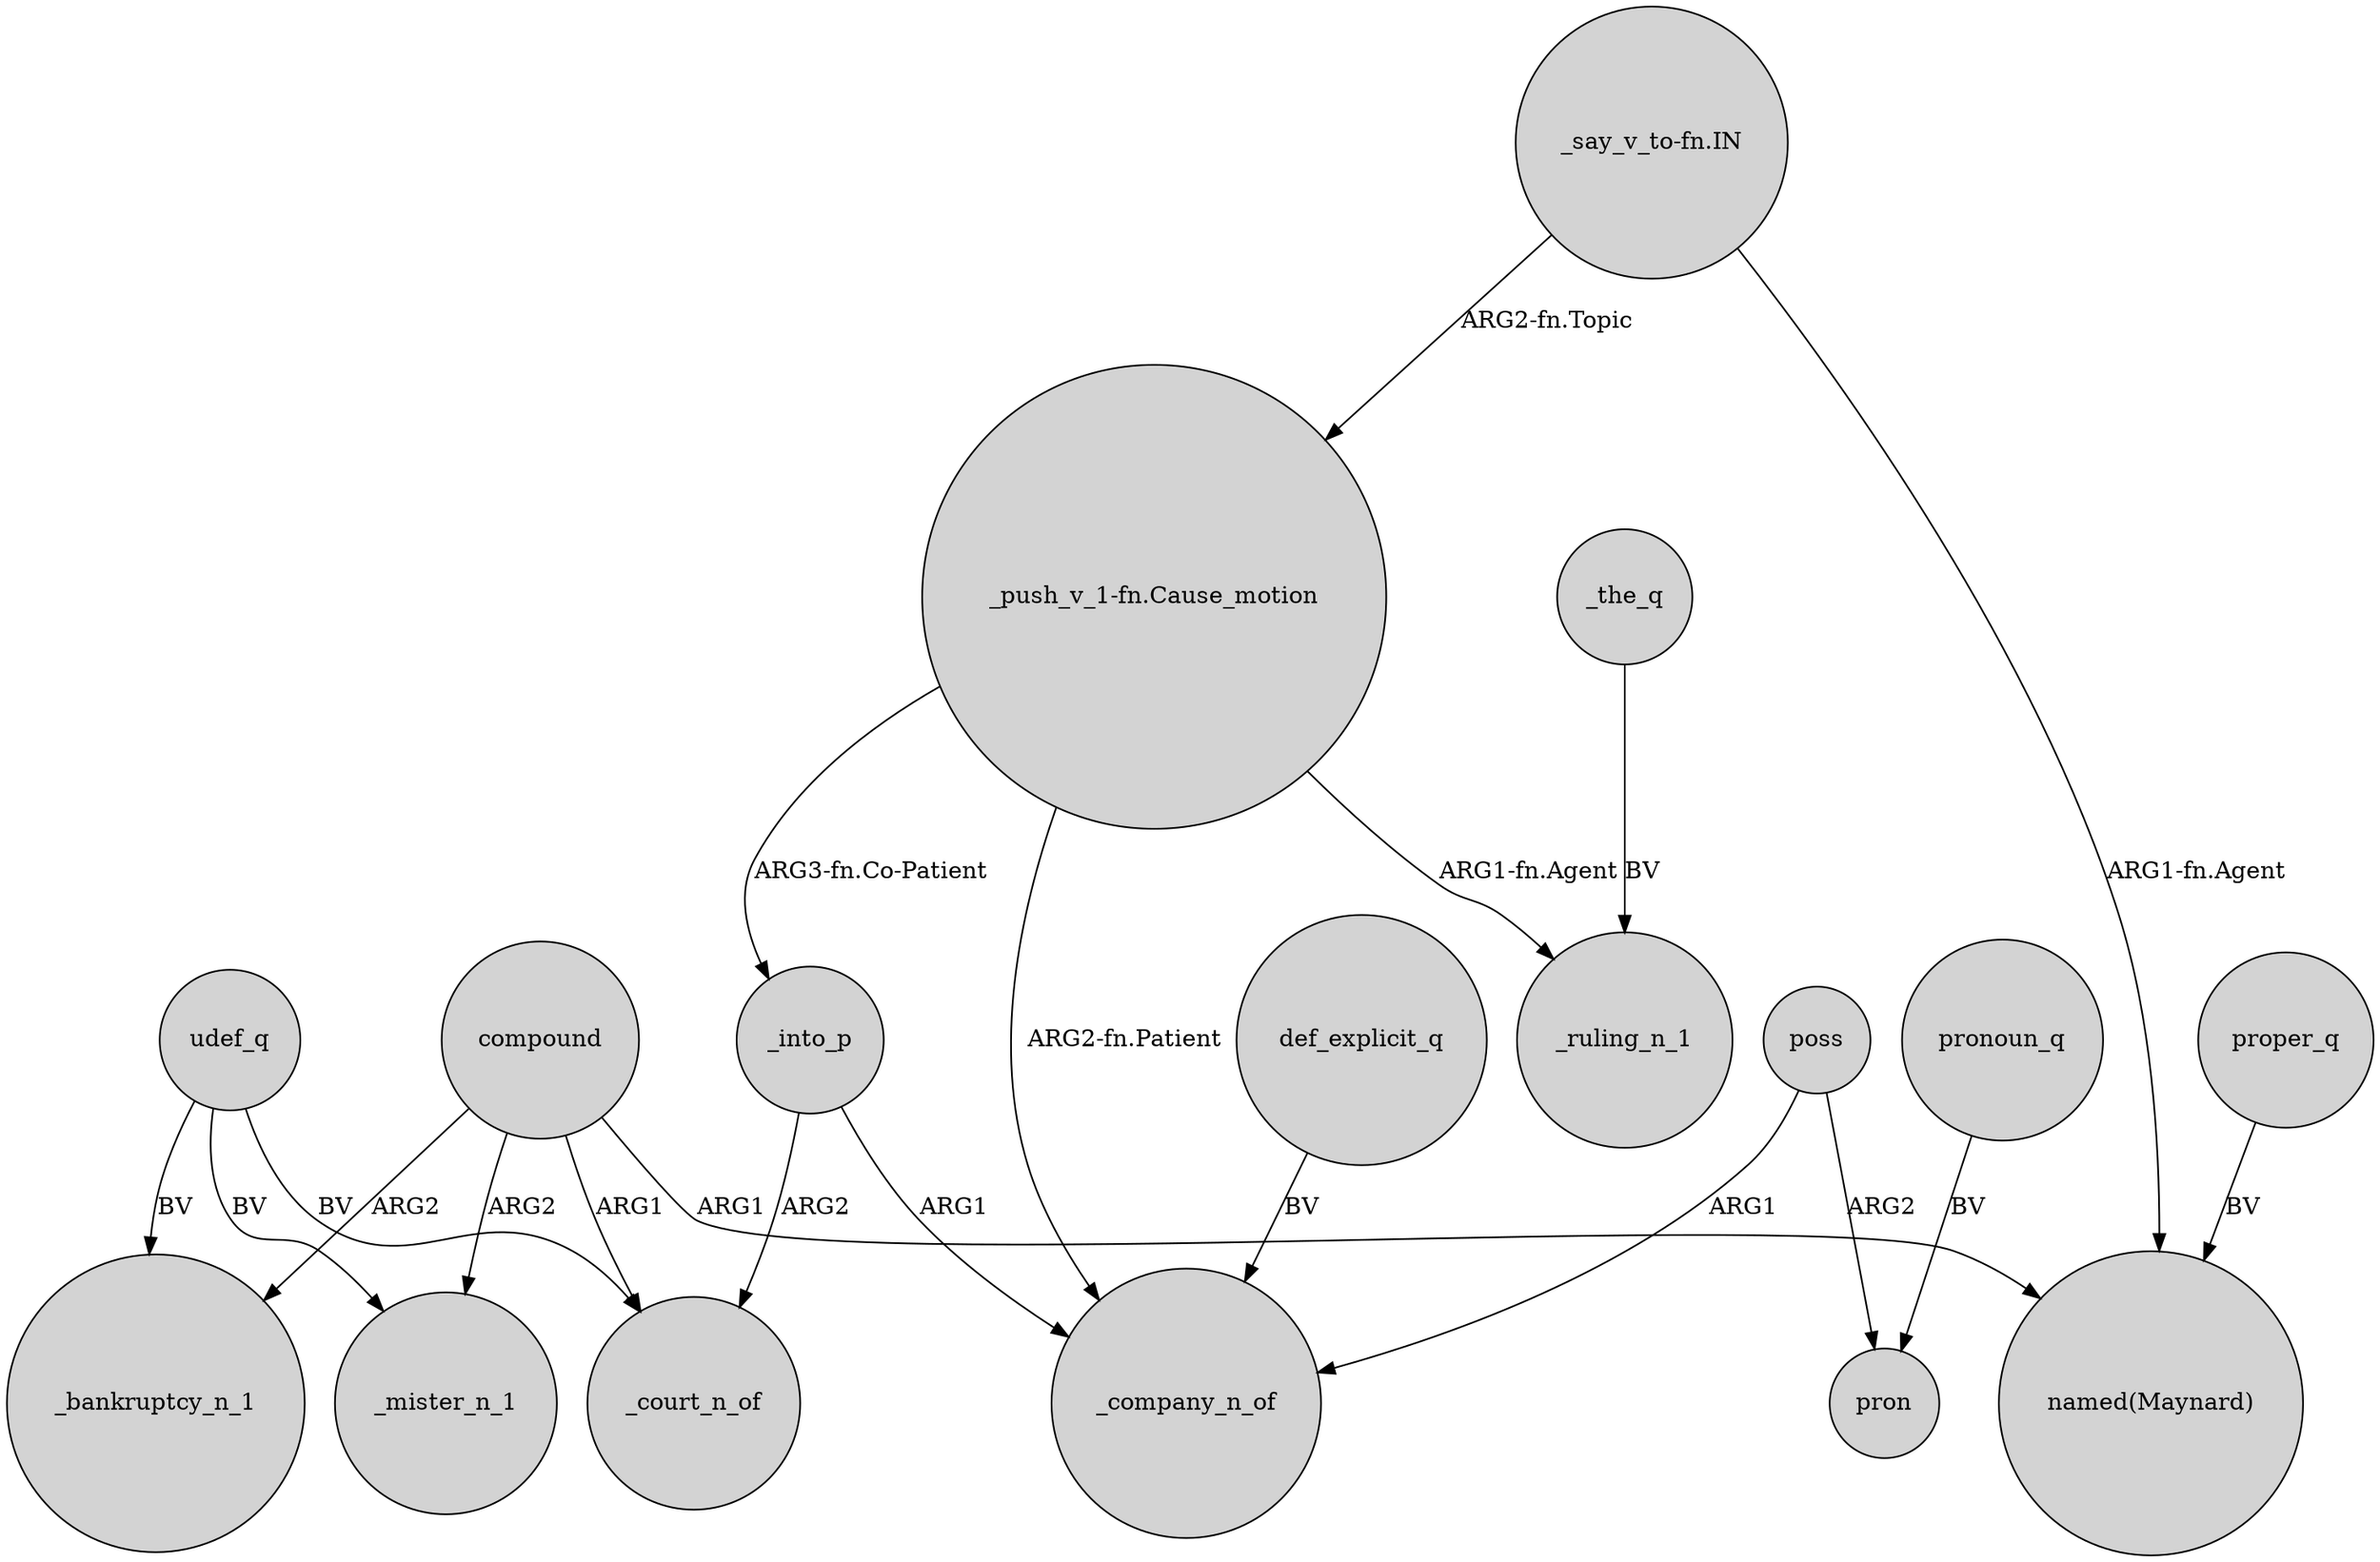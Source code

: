 digraph {
	node [shape=circle style=filled]
	udef_q -> _bankruptcy_n_1 [label=BV]
	poss -> pron [label=ARG2]
	"_push_v_1-fn.Cause_motion" -> _into_p [label="ARG3-fn.Co-Patient"]
	compound -> _bankruptcy_n_1 [label=ARG2]
	compound -> _mister_n_1 [label=ARG2]
	udef_q -> _court_n_of [label=BV]
	compound -> "named(Maynard)" [label=ARG1]
	"_push_v_1-fn.Cause_motion" -> _company_n_of [label="ARG2-fn.Patient"]
	udef_q -> _mister_n_1 [label=BV]
	"_say_v_to-fn.IN" -> "_push_v_1-fn.Cause_motion" [label="ARG2-fn.Topic"]
	"_push_v_1-fn.Cause_motion" -> _ruling_n_1 [label="ARG1-fn.Agent"]
	def_explicit_q -> _company_n_of [label=BV]
	pronoun_q -> pron [label=BV]
	proper_q -> "named(Maynard)" [label=BV]
	poss -> _company_n_of [label=ARG1]
	"_say_v_to-fn.IN" -> "named(Maynard)" [label="ARG1-fn.Agent"]
	_into_p -> _company_n_of [label=ARG1]
	compound -> _court_n_of [label=ARG1]
	_into_p -> _court_n_of [label=ARG2]
	_the_q -> _ruling_n_1 [label=BV]
}
